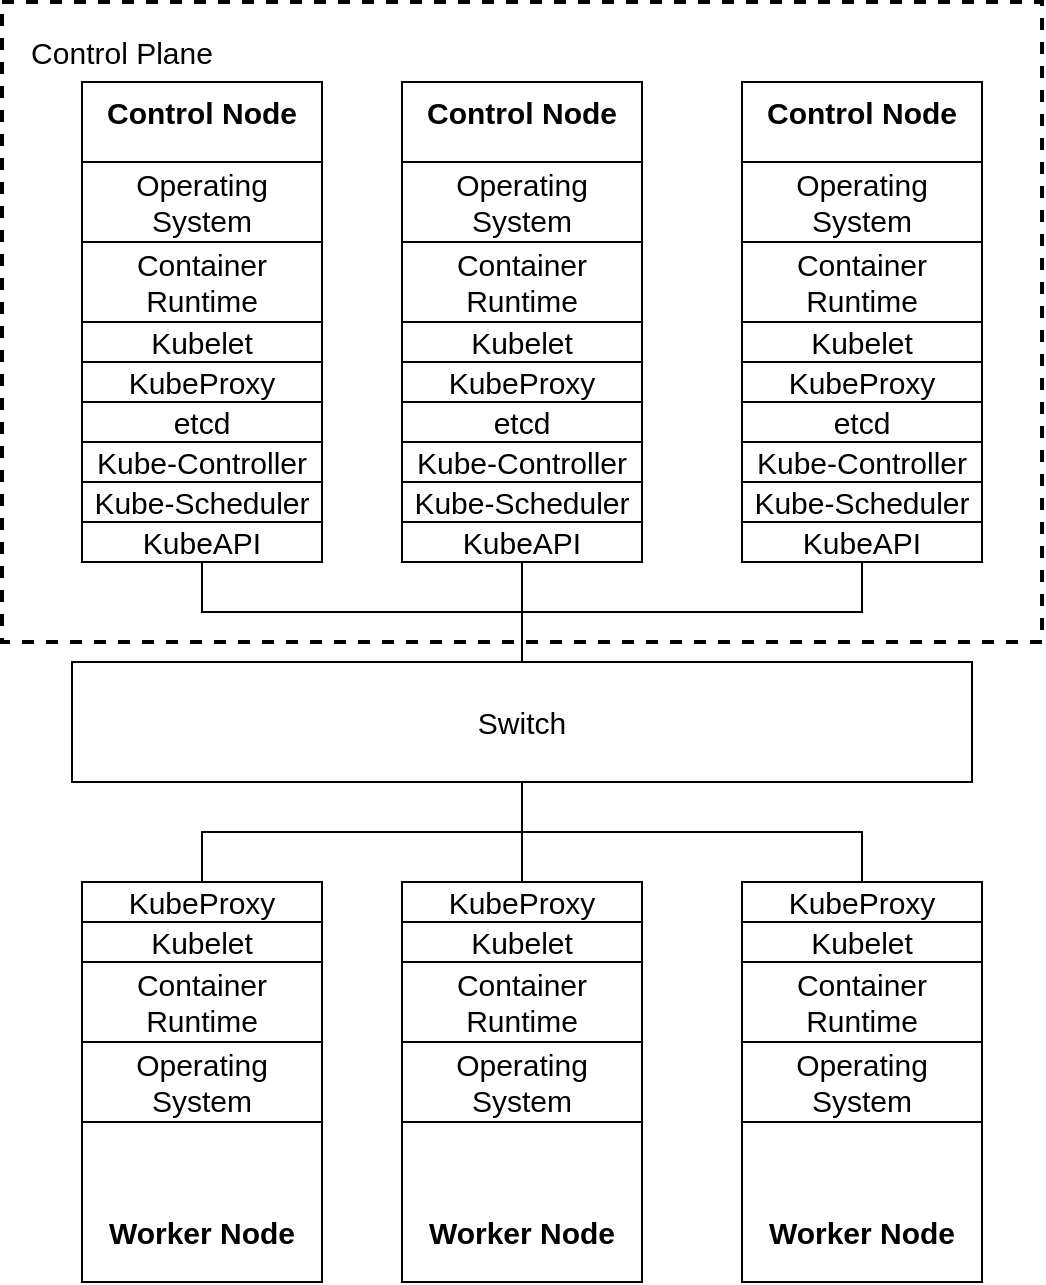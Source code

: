 <mxfile version="16.1.0" type="device"><diagram id="gmMbsnO02W2HgdbxkYqL" name="Page-1"><mxGraphModel dx="2889" dy="1169" grid="1" gridSize="10" guides="1" tooltips="1" connect="1" arrows="1" fold="1" page="1" pageScale="1" pageWidth="827" pageHeight="1169" math="0" shadow="0"><root><mxCell id="0"/><mxCell id="1" parent="0"/><mxCell id="DTO6wKZc4Bj4OnTumC6Z-7" value="" style="rounded=0;whiteSpace=wrap;html=1;fillColor=none;dashed=1;strokeColor=#000000;strokeWidth=2;" parent="1" vertex="1"><mxGeometry y="240" width="520" height="320" as="geometry"/></mxCell><mxCell id="DTO6wKZc4Bj4OnTumC6Z-30" value="" style="edgeStyle=orthogonalEdgeStyle;rounded=0;orthogonalLoop=1;jettySize=auto;html=1;fontSize=15;endArrow=none;endFill=0;" parent="1" source="DTO6wKZc4Bj4OnTumC6Z-1" target="DTO6wKZc4Bj4OnTumC6Z-16" edge="1"><mxGeometry relative="1" as="geometry"/></mxCell><mxCell id="DTO6wKZc4Bj4OnTumC6Z-1" value="" style="rounded=0;whiteSpace=wrap;html=1;fillColor=none;" parent="1" vertex="1"><mxGeometry x="40" y="280" width="120" height="240" as="geometry"/></mxCell><mxCell id="DTO6wKZc4Bj4OnTumC6Z-27" value="" style="edgeStyle=orthogonalEdgeStyle;rounded=0;orthogonalLoop=1;jettySize=auto;html=1;fontSize=15;endArrow=none;endFill=0;" parent="1" source="DTO6wKZc4Bj4OnTumC6Z-2" target="DTO6wKZc4Bj4OnTumC6Z-16" edge="1"><mxGeometry relative="1" as="geometry"/></mxCell><mxCell id="DTO6wKZc4Bj4OnTumC6Z-2" value="" style="rounded=0;whiteSpace=wrap;html=1;fillColor=none;" parent="1" vertex="1"><mxGeometry x="200" y="280" width="120" height="240" as="geometry"/></mxCell><mxCell id="DTO6wKZc4Bj4OnTumC6Z-31" value="" style="edgeStyle=orthogonalEdgeStyle;rounded=0;orthogonalLoop=1;jettySize=auto;html=1;fontSize=15;endArrow=none;endFill=0;" parent="1" source="DTO6wKZc4Bj4OnTumC6Z-3" target="DTO6wKZc4Bj4OnTumC6Z-16" edge="1"><mxGeometry relative="1" as="geometry"/></mxCell><mxCell id="DTO6wKZc4Bj4OnTumC6Z-3" value="" style="rounded=0;whiteSpace=wrap;html=1;fillColor=none;" parent="1" vertex="1"><mxGeometry x="370" y="280" width="120" height="240" as="geometry"/></mxCell><mxCell id="DTO6wKZc4Bj4OnTumC6Z-28" value="" style="edgeStyle=orthogonalEdgeStyle;rounded=0;orthogonalLoop=1;jettySize=auto;html=1;fontSize=15;endArrow=none;endFill=0;" parent="1" source="DTO6wKZc4Bj4OnTumC6Z-4" target="DTO6wKZc4Bj4OnTumC6Z-16" edge="1"><mxGeometry relative="1" as="geometry"/></mxCell><mxCell id="DTO6wKZc4Bj4OnTumC6Z-4" value="" style="rounded=0;whiteSpace=wrap;html=1;fillColor=none;" parent="1" vertex="1"><mxGeometry x="40" y="680" width="120" height="200" as="geometry"/></mxCell><mxCell id="DTO6wKZc4Bj4OnTumC6Z-26" value="" style="edgeStyle=orthogonalEdgeStyle;rounded=0;orthogonalLoop=1;jettySize=auto;html=1;fontSize=15;endArrow=none;endFill=0;" parent="1" source="DTO6wKZc4Bj4OnTumC6Z-5" target="DTO6wKZc4Bj4OnTumC6Z-16" edge="1"><mxGeometry relative="1" as="geometry"/></mxCell><mxCell id="DTO6wKZc4Bj4OnTumC6Z-5" value="" style="rounded=0;whiteSpace=wrap;html=1;fillColor=none;" parent="1" vertex="1"><mxGeometry x="200" y="680" width="120" height="200" as="geometry"/></mxCell><mxCell id="DTO6wKZc4Bj4OnTumC6Z-29" value="" style="edgeStyle=orthogonalEdgeStyle;rounded=0;orthogonalLoop=1;jettySize=auto;html=1;fontSize=15;endArrow=none;endFill=0;" parent="1" source="DTO6wKZc4Bj4OnTumC6Z-6" target="DTO6wKZc4Bj4OnTumC6Z-16" edge="1"><mxGeometry relative="1" as="geometry"/></mxCell><mxCell id="DTO6wKZc4Bj4OnTumC6Z-6" value="" style="rounded=0;whiteSpace=wrap;html=1;fillColor=none;" parent="1" vertex="1"><mxGeometry x="370" y="680" width="120" height="200" as="geometry"/></mxCell><mxCell id="DTO6wKZc4Bj4OnTumC6Z-8" value="&lt;font style=&quot;font-size: 15px&quot;&gt;Control Plane&lt;/font&gt;" style="text;html=1;strokeColor=none;fillColor=none;align=center;verticalAlign=middle;whiteSpace=wrap;rounded=0;dashed=1;" parent="1" vertex="1"><mxGeometry x="10" y="250" width="100" height="30" as="geometry"/></mxCell><mxCell id="DTO6wKZc4Bj4OnTumC6Z-9" value="Control Node" style="text;html=1;strokeColor=none;fillColor=none;align=center;verticalAlign=middle;whiteSpace=wrap;rounded=0;dashed=1;fontSize=15;fontStyle=1" parent="1" vertex="1"><mxGeometry x="50" y="280" width="100" height="30" as="geometry"/></mxCell><mxCell id="DTO6wKZc4Bj4OnTumC6Z-10" value="Control Node" style="text;html=1;strokeColor=none;fillColor=none;align=center;verticalAlign=middle;whiteSpace=wrap;rounded=0;dashed=1;fontSize=15;fontStyle=1" parent="1" vertex="1"><mxGeometry x="210" y="280" width="100" height="30" as="geometry"/></mxCell><mxCell id="DTO6wKZc4Bj4OnTumC6Z-11" value="Control Node" style="text;html=1;strokeColor=none;fillColor=none;align=center;verticalAlign=middle;whiteSpace=wrap;rounded=0;dashed=1;fontSize=15;fontStyle=1" parent="1" vertex="1"><mxGeometry x="380" y="280" width="100" height="30" as="geometry"/></mxCell><mxCell id="DTO6wKZc4Bj4OnTumC6Z-12" value="Worker Node" style="text;html=1;strokeColor=none;fillColor=none;align=center;verticalAlign=middle;whiteSpace=wrap;rounded=0;dashed=1;fontSize=15;fontStyle=1" parent="1" vertex="1"><mxGeometry x="50" y="840" width="100" height="30" as="geometry"/></mxCell><mxCell id="DTO6wKZc4Bj4OnTumC6Z-13" value="Worker Node" style="text;html=1;strokeColor=none;fillColor=none;align=center;verticalAlign=middle;whiteSpace=wrap;rounded=0;dashed=1;fontSize=15;fontStyle=1" parent="1" vertex="1"><mxGeometry x="210" y="840" width="100" height="30" as="geometry"/></mxCell><mxCell id="DTO6wKZc4Bj4OnTumC6Z-14" value="Worker Node" style="text;html=1;strokeColor=none;fillColor=none;align=center;verticalAlign=middle;whiteSpace=wrap;rounded=0;dashed=1;fontSize=15;fontStyle=1" parent="1" vertex="1"><mxGeometry x="380" y="840" width="100" height="30" as="geometry"/></mxCell><mxCell id="DTO6wKZc4Bj4OnTumC6Z-16" value="Switch" style="rounded=0;whiteSpace=wrap;html=1;fontSize=15;strokeColor=#000000;strokeWidth=1;fillColor=none;" parent="1" vertex="1"><mxGeometry x="35" y="570" width="450" height="60" as="geometry"/></mxCell><mxCell id="DTO6wKZc4Bj4OnTumC6Z-32" value="Container Runtime" style="rounded=0;whiteSpace=wrap;html=1;fontSize=15;strokeColor=#000000;strokeWidth=1;fillColor=none;" parent="1" vertex="1"><mxGeometry x="40" y="360" width="120" height="40" as="geometry"/></mxCell><mxCell id="DTO6wKZc4Bj4OnTumC6Z-35" value="Container Runtime" style="rounded=0;whiteSpace=wrap;html=1;fontSize=15;strokeColor=#000000;strokeWidth=1;fillColor=none;" parent="1" vertex="1"><mxGeometry x="40" y="720" width="120" height="40" as="geometry"/></mxCell><mxCell id="DTO6wKZc4Bj4OnTumC6Z-38" value="KubeProxy" style="rounded=0;whiteSpace=wrap;html=1;fontSize=15;strokeColor=#000000;strokeWidth=1;fillColor=none;" parent="1" vertex="1"><mxGeometry x="40" y="680" width="120" height="20" as="geometry"/></mxCell><mxCell id="DTO6wKZc4Bj4OnTumC6Z-39" value="KubeProxy" style="rounded=0;whiteSpace=wrap;html=1;fontSize=15;strokeColor=#000000;strokeWidth=1;fillColor=none;" parent="1" vertex="1"><mxGeometry x="200" y="680" width="120" height="20" as="geometry"/></mxCell><mxCell id="DTO6wKZc4Bj4OnTumC6Z-40" value="KubeProxy" style="rounded=0;whiteSpace=wrap;html=1;fontSize=15;strokeColor=#000000;strokeWidth=1;fillColor=none;" parent="1" vertex="1"><mxGeometry x="370" y="680" width="120" height="20" as="geometry"/></mxCell><mxCell id="DTO6wKZc4Bj4OnTumC6Z-41" value="KubeAPI&lt;span style=&quot;color: rgba(0 , 0 , 0 , 0) ; font-family: monospace ; font-size: 0px&quot;&gt;%3CmxGraphModel%3E%3Croot%3E%3CmxCell%20id%3D%220%22%2F%3E%3CmxCell%20id%3D%221%22%20parent%3D%220%22%2F%3E%3CmxCell%20id%3D%222%22%20value%3D%22KubeProxy%22%20style%3D%22rounded%3D0%3BwhiteSpace%3Dwrap%3Bhtml%3D1%3BfontSize%3D15%3BstrokeColor%3D%23000000%3BstrokeWidth%3D1%3BfillColor%3Dnone%3B%22%20vertex%3D%221%22%20parent%3D%221%22%3E%3CmxGeometry%20x%3D%22370%22%20y%3D%22460%22%20width%3D%22120%22%20height%3D%2260%22%20as%3D%22geometry%22%2F%3E%3C%2FmxCell%3E%3C%2Froot%3E%3C%2FmxGraphModel%3E&lt;/span&gt;" style="rounded=0;whiteSpace=wrap;html=1;fontSize=15;strokeColor=#000000;strokeWidth=1;fillColor=none;" parent="1" vertex="1"><mxGeometry x="40" y="500" width="120" height="20" as="geometry"/></mxCell><mxCell id="DTO6wKZc4Bj4OnTumC6Z-43" value="KubeAPI&lt;span style=&quot;color: rgba(0 , 0 , 0 , 0) ; font-family: monospace ; font-size: 0px&quot;&gt;%3CmxGraphModel%3E%3Croot%3E%3CmxCell%20id%3D%220%22%2F%3E%3CmxCell%20id%3D%221%22%20parent%3D%220%22%2F%3E%3CmxCell%20id%3D%222%22%20value%3D%22KubeProxy%22%20style%3D%22rounded%3D0%3BwhiteSpace%3Dwrap%3Bhtml%3D1%3BfontSize%3D15%3BstrokeColor%3D%23000000%3BstrokeWidth%3D1%3BfillColor%3Dnone%3B%22%20vertex%3D%221%22%20parent%3D%221%22%3E%3CmxGeometry%20x%3D%22370%22%20y%3D%22460%22%20width%3D%22120%22%20height%3D%2260%22%20as%3D%22geometry%22%2F%3E%3C%2FmxCell%3E%3C%2Froot%3E%3C%2FmxGraphModel%3E&lt;/span&gt;" style="rounded=0;whiteSpace=wrap;html=1;fontSize=15;strokeColor=#000000;strokeWidth=1;fillColor=none;" parent="1" vertex="1"><mxGeometry x="200" y="500" width="120" height="20" as="geometry"/></mxCell><mxCell id="DTO6wKZc4Bj4OnTumC6Z-44" value="KubeAPI&lt;span style=&quot;color: rgba(0 , 0 , 0 , 0) ; font-family: monospace ; font-size: 0px&quot;&gt;%3CmxGraphModel%3E%3Croot%3E%3CmxCell%20id%3D%220%22%2F%3E%3CmxCell%20id%3D%221%22%20parent%3D%220%22%2F%3E%3CmxCell%20id%3D%222%22%20value%3D%22KubeProxy%22%20style%3D%22rounded%3D0%3BwhiteSpace%3Dwrap%3Bhtml%3D1%3BfontSize%3D15%3BstrokeColor%3D%23000000%3BstrokeWidth%3D1%3BfillColor%3Dnone%3B%22%20vertex%3D%221%22%20parent%3D%221%22%3E%3CmxGeometry%20x%3D%22370%22%20y%3D%22460%22%20width%3D%22120%22%20height%3D%2260%22%20as%3D%22geometry%22%2F%3E%3C%2FmxCell%3E%3C%2Froot%3E%3C%2FmxGraphModel%3E&lt;/span&gt;" style="rounded=0;whiteSpace=wrap;html=1;fontSize=15;strokeColor=#000000;strokeWidth=1;fillColor=none;" parent="1" vertex="1"><mxGeometry x="370" y="500" width="120" height="20" as="geometry"/></mxCell><mxCell id="DTO6wKZc4Bj4OnTumC6Z-45" value="Kube-Scheduler" style="rounded=0;whiteSpace=wrap;html=1;fontSize=15;strokeColor=#000000;strokeWidth=1;fillColor=none;" parent="1" vertex="1"><mxGeometry x="40" y="480" width="120" height="20" as="geometry"/></mxCell><mxCell id="DTO6wKZc4Bj4OnTumC6Z-46" value="Kube-Scheduler" style="rounded=0;whiteSpace=wrap;html=1;fontSize=15;strokeColor=#000000;strokeWidth=1;fillColor=none;" parent="1" vertex="1"><mxGeometry x="200" y="480" width="120" height="20" as="geometry"/></mxCell><mxCell id="DTO6wKZc4Bj4OnTumC6Z-47" value="Kube-Scheduler" style="rounded=0;whiteSpace=wrap;html=1;fontSize=15;strokeColor=#000000;strokeWidth=1;fillColor=none;" parent="1" vertex="1"><mxGeometry x="370" y="480" width="120" height="20" as="geometry"/></mxCell><mxCell id="DTO6wKZc4Bj4OnTumC6Z-48" value="Kube-Controller&lt;span style=&quot;color: rgba(0 , 0 , 0 , 0) ; font-family: monospace ; font-size: 0px&quot;&gt;%3CmxGraphModel%3E%3Croot%3E%3CmxCell%20id%3D%220%22%2F%3E%3CmxCell%20id%3D%221%22%20parent%3D%220%22%2F%3E%3CmxCell%20id%3D%222%22%20value%3D%22Kube-Scheduler%22%20style%3D%22rounded%3D0%3BwhiteSpace%3Dwrap%3Bhtml%3D1%3BfontSize%3D15%3BstrokeColor%3D%23000000%3BstrokeWidth%3D1%3BfillColor%3Dnone%3B%22%20vertex%3D%221%22%20parent%3D%221%22%3E%3CmxGeometry%20x%3D%22200%22%20y%3D%22440%22%20width%3D%22120%22%20height%3D%2260%22%20as%3D%22geometry%22%2F%3E%3C%2FmxCell%3E%3C%2Froot%3E%3C%2FmxGraphModel%3E&lt;/span&gt;" style="rounded=0;whiteSpace=wrap;html=1;fontSize=15;strokeColor=#000000;strokeWidth=1;fillColor=none;" parent="1" vertex="1"><mxGeometry x="40" y="460" width="120" height="20" as="geometry"/></mxCell><mxCell id="DTO6wKZc4Bj4OnTumC6Z-49" value="Kube-Controller&lt;span style=&quot;color: rgba(0 , 0 , 0 , 0) ; font-family: monospace ; font-size: 0px&quot;&gt;%3CmxGraphModel%3E%3Croot%3E%3CmxCell%20id%3D%220%22%2F%3E%3CmxCell%20id%3D%221%22%20parent%3D%220%22%2F%3E%3CmxCell%20id%3D%222%22%20value%3D%22Kube-Scheduler%22%20style%3D%22rounded%3D0%3BwhiteSpace%3Dwrap%3Bhtml%3D1%3BfontSize%3D15%3BstrokeColor%3D%23000000%3BstrokeWidth%3D1%3BfillColor%3Dnone%3B%22%20vertex%3D%221%22%20parent%3D%221%22%3E%3CmxGeometry%20x%3D%22200%22%20y%3D%22440%22%20width%3D%22120%22%20height%3D%2260%22%20as%3D%22geometry%22%2F%3E%3C%2FmxCell%3E%3C%2Froot%3E%3C%2FmxGraphModel%3E&lt;/span&gt;" style="rounded=0;whiteSpace=wrap;html=1;fontSize=15;strokeColor=#000000;strokeWidth=1;fillColor=none;" parent="1" vertex="1"><mxGeometry x="200" y="460" width="120" height="20" as="geometry"/></mxCell><mxCell id="DTO6wKZc4Bj4OnTumC6Z-50" value="Kube-Controller&lt;span style=&quot;color: rgba(0 , 0 , 0 , 0) ; font-family: monospace ; font-size: 0px&quot;&gt;%3CmxGraphModel%3E%3Croot%3E%3CmxCell%20id%3D%220%22%2F%3E%3CmxCell%20id%3D%221%22%20parent%3D%220%22%2F%3E%3CmxCell%20id%3D%222%22%20value%3D%22Kube-Scheduler%22%20style%3D%22rounded%3D0%3BwhiteSpace%3Dwrap%3Bhtml%3D1%3BfontSize%3D15%3BstrokeColor%3D%23000000%3BstrokeWidth%3D1%3BfillColor%3Dnone%3B%22%20vertex%3D%221%22%20parent%3D%221%22%3E%3CmxGeometry%20x%3D%22200%22%20y%3D%22440%22%20width%3D%22120%22%20height%3D%2260%22%20as%3D%22geometry%22%2F%3E%3C%2FmxCell%3E%3C%2Froot%3E%3C%2FmxGraphModel%3E&lt;/span&gt;" style="rounded=0;whiteSpace=wrap;html=1;fontSize=15;strokeColor=#000000;strokeWidth=1;fillColor=none;" parent="1" vertex="1"><mxGeometry x="370" y="460" width="120" height="20" as="geometry"/></mxCell><mxCell id="DTO6wKZc4Bj4OnTumC6Z-51" value="etcd" style="rounded=0;whiteSpace=wrap;html=1;fontSize=15;strokeColor=#000000;strokeWidth=1;fillColor=none;" parent="1" vertex="1"><mxGeometry x="40" y="440" width="120" height="20" as="geometry"/></mxCell><mxCell id="DTO6wKZc4Bj4OnTumC6Z-52" value="etcd" style="rounded=0;whiteSpace=wrap;html=1;fontSize=15;strokeColor=#000000;strokeWidth=1;fillColor=none;" parent="1" vertex="1"><mxGeometry x="200" y="440" width="120" height="20" as="geometry"/></mxCell><mxCell id="DTO6wKZc4Bj4OnTumC6Z-53" value="etcd" style="rounded=0;whiteSpace=wrap;html=1;fontSize=15;strokeColor=#000000;strokeWidth=1;fillColor=none;" parent="1" vertex="1"><mxGeometry x="370" y="440" width="120" height="20" as="geometry"/></mxCell><mxCell id="DTO6wKZc4Bj4OnTumC6Z-55" value="Container Runtime" style="rounded=0;whiteSpace=wrap;html=1;fontSize=15;strokeColor=#000000;strokeWidth=1;fillColor=none;" parent="1" vertex="1"><mxGeometry x="200" y="360" width="120" height="40" as="geometry"/></mxCell><mxCell id="DTO6wKZc4Bj4OnTumC6Z-56" value="Container Runtime" style="rounded=0;whiteSpace=wrap;html=1;fontSize=15;strokeColor=#000000;strokeWidth=1;fillColor=none;" parent="1" vertex="1"><mxGeometry x="370" y="360" width="120" height="40" as="geometry"/></mxCell><mxCell id="DTO6wKZc4Bj4OnTumC6Z-57" value="Operating System" style="rounded=0;whiteSpace=wrap;html=1;fontSize=15;strokeColor=#000000;strokeWidth=1;fillColor=none;" parent="1" vertex="1"><mxGeometry x="40" y="320" width="120" height="40" as="geometry"/></mxCell><mxCell id="DTO6wKZc4Bj4OnTumC6Z-58" value="Operating System" style="rounded=0;whiteSpace=wrap;html=1;fontSize=15;strokeColor=#000000;strokeWidth=1;fillColor=none;" parent="1" vertex="1"><mxGeometry x="200" y="320" width="120" height="40" as="geometry"/></mxCell><mxCell id="DTO6wKZc4Bj4OnTumC6Z-59" value="Operating System" style="rounded=0;whiteSpace=wrap;html=1;fontSize=15;strokeColor=#000000;strokeWidth=1;fillColor=none;" parent="1" vertex="1"><mxGeometry x="370" y="320" width="120" height="40" as="geometry"/></mxCell><mxCell id="DTO6wKZc4Bj4OnTumC6Z-61" value="Kubelet" style="rounded=0;whiteSpace=wrap;html=1;fontSize=15;strokeColor=#000000;strokeWidth=1;fillColor=none;" parent="1" vertex="1"><mxGeometry x="40" y="700" width="120" height="20" as="geometry"/></mxCell><mxCell id="DTO6wKZc4Bj4OnTumC6Z-62" value="Kubelet" style="rounded=0;whiteSpace=wrap;html=1;fontSize=15;strokeColor=#000000;strokeWidth=1;fillColor=none;" parent="1" vertex="1"><mxGeometry x="200" y="700" width="120" height="20" as="geometry"/></mxCell><mxCell id="DTO6wKZc4Bj4OnTumC6Z-63" value="Kubelet" style="rounded=0;whiteSpace=wrap;html=1;fontSize=15;strokeColor=#000000;strokeWidth=1;fillColor=none;" parent="1" vertex="1"><mxGeometry x="370" y="700" width="120" height="20" as="geometry"/></mxCell><mxCell id="DTO6wKZc4Bj4OnTumC6Z-64" value="Container Runtime" style="rounded=0;whiteSpace=wrap;html=1;fontSize=15;strokeColor=#000000;strokeWidth=1;fillColor=none;" parent="1" vertex="1"><mxGeometry x="200" y="720" width="120" height="40" as="geometry"/></mxCell><mxCell id="DTO6wKZc4Bj4OnTumC6Z-65" value="Container Runtime" style="rounded=0;whiteSpace=wrap;html=1;fontSize=15;strokeColor=#000000;strokeWidth=1;fillColor=none;" parent="1" vertex="1"><mxGeometry x="370" y="720" width="120" height="40" as="geometry"/></mxCell><mxCell id="DTO6wKZc4Bj4OnTumC6Z-66" value="Operating System" style="rounded=0;whiteSpace=wrap;html=1;fontSize=15;strokeColor=#000000;strokeWidth=1;fillColor=none;" parent="1" vertex="1"><mxGeometry x="40" y="760" width="120" height="40" as="geometry"/></mxCell><mxCell id="DTO6wKZc4Bj4OnTumC6Z-67" value="Operating System" style="rounded=0;whiteSpace=wrap;html=1;fontSize=15;strokeColor=#000000;strokeWidth=1;fillColor=none;" parent="1" vertex="1"><mxGeometry x="200" y="760" width="120" height="40" as="geometry"/></mxCell><mxCell id="DTO6wKZc4Bj4OnTumC6Z-68" value="Operating System" style="rounded=0;whiteSpace=wrap;html=1;fontSize=15;strokeColor=#000000;strokeWidth=1;fillColor=none;" parent="1" vertex="1"><mxGeometry x="370" y="760" width="120" height="40" as="geometry"/></mxCell><mxCell id="kBpv2Tq6RM-X9MepbXdn-1" value="Kubelet" style="rounded=0;whiteSpace=wrap;html=1;fontSize=15;strokeColor=#000000;strokeWidth=1;fillColor=none;" vertex="1" parent="1"><mxGeometry x="40" y="400" width="120" height="20" as="geometry"/></mxCell><mxCell id="kBpv2Tq6RM-X9MepbXdn-2" value="KubeProxy" style="rounded=0;whiteSpace=wrap;html=1;fontSize=15;strokeColor=#000000;strokeWidth=1;fillColor=none;" vertex="1" parent="1"><mxGeometry x="40" y="420" width="120" height="20" as="geometry"/></mxCell><mxCell id="kBpv2Tq6RM-X9MepbXdn-4" value="Kubelet" style="rounded=0;whiteSpace=wrap;html=1;fontSize=15;strokeColor=#000000;strokeWidth=1;fillColor=none;" vertex="1" parent="1"><mxGeometry x="200" y="400" width="120" height="20" as="geometry"/></mxCell><mxCell id="kBpv2Tq6RM-X9MepbXdn-5" value="Kubelet" style="rounded=0;whiteSpace=wrap;html=1;fontSize=15;strokeColor=#000000;strokeWidth=1;fillColor=none;" vertex="1" parent="1"><mxGeometry x="370" y="400" width="120" height="20" as="geometry"/></mxCell><mxCell id="kBpv2Tq6RM-X9MepbXdn-7" value="KubeProxy" style="rounded=0;whiteSpace=wrap;html=1;fontSize=15;strokeColor=#000000;strokeWidth=1;fillColor=none;" vertex="1" parent="1"><mxGeometry x="200" y="420" width="120" height="20" as="geometry"/></mxCell><mxCell id="kBpv2Tq6RM-X9MepbXdn-8" value="KubeProxy" style="rounded=0;whiteSpace=wrap;html=1;fontSize=15;strokeColor=#000000;strokeWidth=1;fillColor=none;" vertex="1" parent="1"><mxGeometry x="370" y="420" width="120" height="20" as="geometry"/></mxCell></root></mxGraphModel></diagram></mxfile>